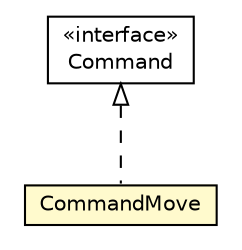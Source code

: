 #!/usr/local/bin/dot
#
# Class diagram 
# Generated by UMLGraph version 5.1 (http://www.umlgraph.org/)
#

digraph G {
	edge [fontname="Helvetica",fontsize=10,labelfontname="Helvetica",labelfontsize=10];
	node [fontname="Helvetica",fontsize=10,shape=plaintext];
	nodesep=0.25;
	ranksep=0.5;
	// edu.proz.checkers.server.controller.Command
	c2867 [label=<<table title="edu.proz.checkers.server.controller.Command" border="0" cellborder="1" cellspacing="0" cellpadding="2" port="p" href="./Command.html">
		<tr><td><table border="0" cellspacing="0" cellpadding="1">
<tr><td align="center" balign="center"> &#171;interface&#187; </td></tr>
<tr><td align="center" balign="center"> Command </td></tr>
		</table></td></tr>
		</table>>, fontname="Helvetica", fontcolor="black", fontsize=10.0];
	// edu.proz.checkers.server.controller.SessionController.CommandMove
	c2870 [label=<<table title="edu.proz.checkers.server.controller.SessionController.CommandMove" border="0" cellborder="1" cellspacing="0" cellpadding="2" port="p" bgcolor="lemonChiffon" href="./SessionController.CommandMove.html">
		<tr><td><table border="0" cellspacing="0" cellpadding="1">
<tr><td align="center" balign="center"> CommandMove </td></tr>
		</table></td></tr>
		</table>>, fontname="Helvetica", fontcolor="black", fontsize=10.0];
	//edu.proz.checkers.server.controller.SessionController.CommandMove implements edu.proz.checkers.server.controller.Command
	c2867:p -> c2870:p [dir=back,arrowtail=empty,style=dashed];
}

